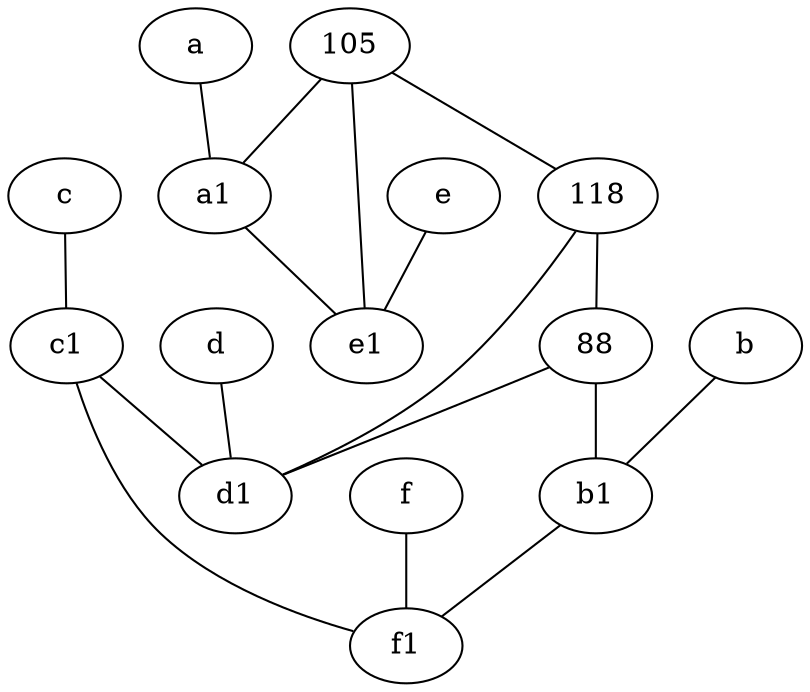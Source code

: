 graph {
	node [labelfontsize=50]
	c [labelfontsize=50 pos="4.5,2!"]
	b [labelfontsize=50 pos="10,4!"]
	a1 [labelfontsize=50 pos="8,3!"]
	f [labelfontsize=50 pos="3,9!"]
	105 [labelfontsize=50]
	d [labelfontsize=50 pos="2,5!"]
	a [labelfontsize=50 pos="8,2!"]
	c1 [labelfontsize=50 pos="4.5,3!"]
	e [labelfontsize=50 pos="7,9!"]
	88 [labelfontsize=50]
	f1 [labelfontsize=50 pos="3,8!"]
	e1 [labelfontsize=50 pos="7,7!"]
	b1 [labelfontsize=50 pos="9,4!"]
	118 [labelfontsize=50]
	d1 [labelfontsize=50 pos="3,5!"]
	88 -- b1
	f -- f1
	118 -- 88
	118 -- d1
	c1 -- d1
	c -- c1
	105 -- 118
	105 -- a1
	88 -- d1
	b1 -- f1
	d -- d1
	b -- b1
	a1 -- e1
	105 -- e1
	c1 -- f1
	e -- e1
	a -- a1
}
